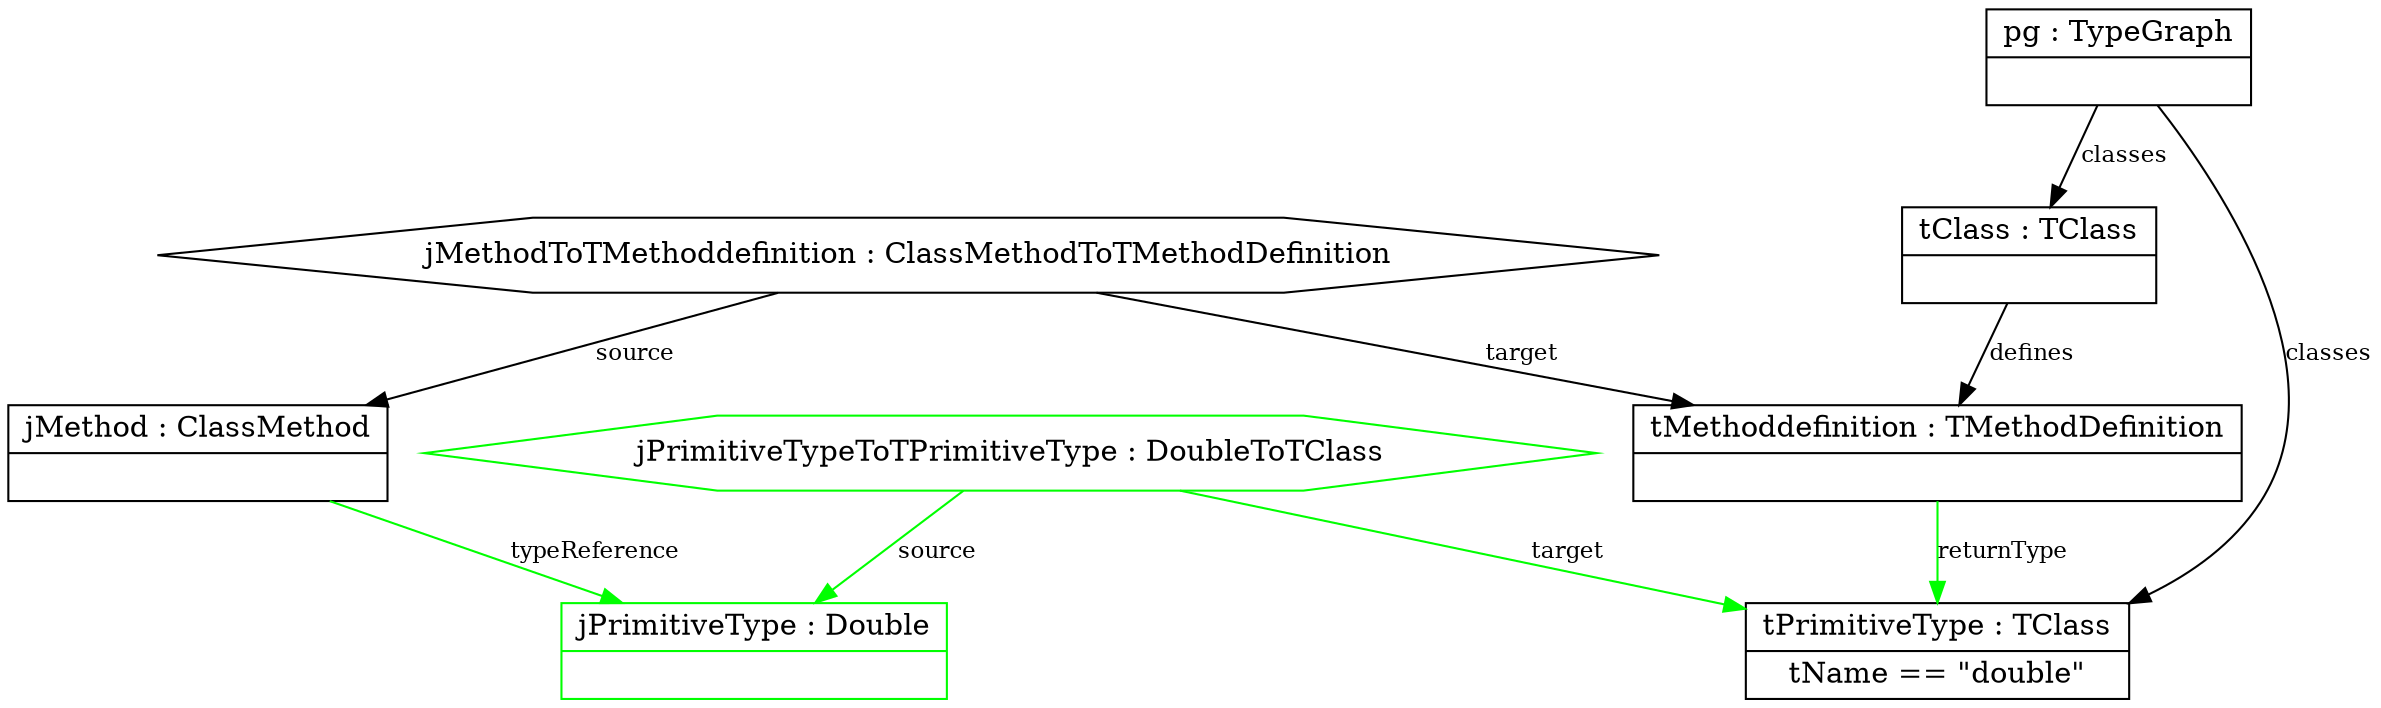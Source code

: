 digraph "ReturnPrimitiveDouble" {
	label="";

	subgraph "Correspondence Domain" {
	          "jMethodToTMethoddefinition : ClassMethodToTMethodDefinition" [shape=hexagon, color=black];
	          "jPrimitiveTypeToTPrimitiveType : DoubleToTClass" [shape=hexagon, color=green];

	          "jMethodToTMethoddefinition : ClassMethodToTMethodDefinition" -> "jMethod : ClassMethod" [color=black, label="source", fontsize=11];
	          "jPrimitiveTypeToTPrimitiveType : DoubleToTClass" -> "jPrimitiveType : Double" [color=green, label="source", fontsize=11];
	          "jPrimitiveTypeToTPrimitiveType : DoubleToTClass" -> "tPrimitiveType : TClass" [color=green, label="target", fontsize=11];
	          "jMethodToTMethoddefinition : ClassMethodToTMethodDefinition" -> "tMethoddefinition : TMethodDefinition" [color=black, label="target", fontsize=11];
	}
	subgraph "Source Domain" {
	          "jMethod : ClassMethod" [shape=record, color=black, label="{jMethod : ClassMethod | }"];
	          "jPrimitiveType : Double" [shape=record, color=green, label="{jPrimitiveType : Double | }"];

	          "jMethod : ClassMethod" -> "jPrimitiveType : Double" [color=green, label="typeReference", fontsize=11];
	}
	subgraph "Target Domain" {
	          "tClass : TClass" [shape=record, color=black, label="{tClass : TClass | }"];
	          "pg : TypeGraph" [shape=record, color=black, label="{pg : TypeGraph | }"];
	          "tMethoddefinition : TMethodDefinition" [shape=record, color=black, label="{tMethoddefinition : TMethodDefinition | }"];
	          "tPrimitiveType : TClass" [shape=record, color=black, label="{tPrimitiveType : TClass | tName == \"double\"}"];

	          "pg : TypeGraph" -> "tClass : TClass" [color=black, label="classes", fontsize=11];
	          "tClass : TClass" -> "tMethoddefinition : TMethodDefinition" [color=black, label="defines", fontsize=11];
	          "tMethoddefinition : TMethodDefinition" -> "tPrimitiveType : TClass" [color=green, label="returnType", fontsize=11];
	          "pg : TypeGraph" -> "tPrimitiveType : TClass" [color=black, label="classes", fontsize=11];
	}
}